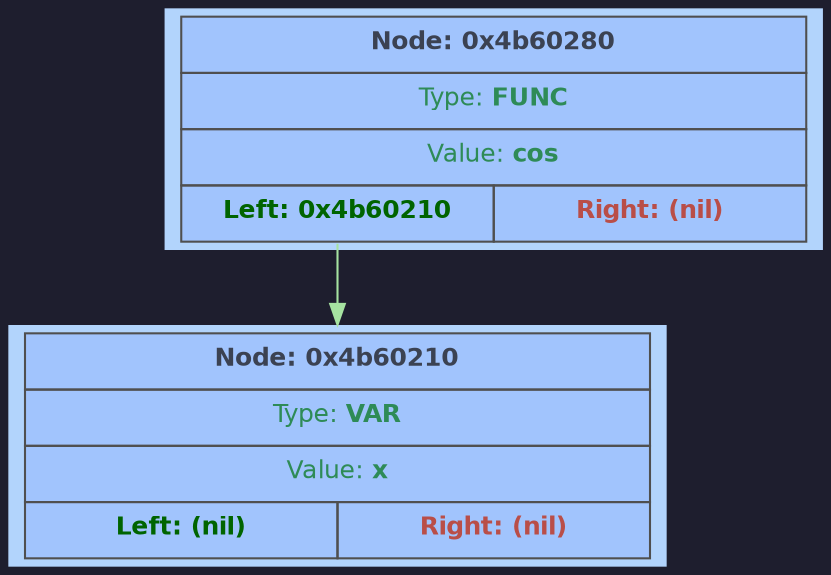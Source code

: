 digraph G {
	rankdir = TB;
	bgcolor="#1e1e2e";
	node [shape=rectangle, style=filled, fontname=Helvetica, fontsize=12, fillcolor="#89b4fa", color="#cba6f7", fontcolor="#1e1e2e"];
	node0x4b60280 [shape=plaintext; style=filled; color="#fcf0d2"; fillcolor="#b2d4fc"; label = <
		<table BORDER="0" CELLBORDER="1" CELLSPACING="0" CELLPADDING="6" BGCOLOR="#a1c4fd" COLOR="#4f4f4f">
			<tr><td align='center' colspan='2'><FONT COLOR='#3b4252'><b>Node: 0x4b60280</b></FONT></td></tr>
			<tr><td align='center' colspan='2'><FONT COLOR='#2e8b57'>Type: <b>FUNC</b></FONT></td></tr>
			<tr><td align='center' colspan='2'><FONT COLOR='#2e8b57'>Value: <b>cos</b></FONT></td></tr>
			<tr>
				<td WIDTH='150' PORT='left' align='center'><FONT COLOR='#006400'><b>Left: 0x4b60210</b></FONT></td>
				<td WIDTH='150' PORT='right' align='center'><FONT COLOR='#b94e48'><b>Right: (nil)</b></FONT></td>
			</tr>
		</table> >];
	node0x4b60210 [shape=plaintext; style=filled; color="#fcf0d2"; fillcolor="#b2d4fc"; label = <
		<table BORDER="0" CELLBORDER="1" CELLSPACING="0" CELLPADDING="6" BGCOLOR="#a1c4fd" COLOR="#4f4f4f">
			<tr><td align='center' colspan='2'><FONT COLOR='#3b4252'><b>Node: 0x4b60210</b></FONT></td></tr>
			<tr><td align='center' colspan='2'><FONT COLOR='#2e8b57'>Type: <b>VAR</b></FONT></td></tr>
			<tr><td align='center' colspan='2'><FONT COLOR='#2e8b57'>Value: <b>x</b></FONT></td></tr>
			<tr>
				<td WIDTH='150' PORT='left' align='center'><FONT COLOR='#006400'><b>Left: (nil)</b></FONT></td>
				<td WIDTH='150' PORT='right' align='center'><FONT COLOR='#b94e48'><b>Right: (nil)</b></FONT></td>
			</tr>
		</table> >];
	node0x4b60280:left -> node0x4b60210 [color="#a6e3a1"]
}
